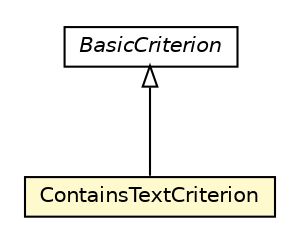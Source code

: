 #!/usr/local/bin/dot
#
# Class diagram 
# Generated by UMLGraph version R5_6_6-8-g8d7759 (http://www.umlgraph.org/)
#

digraph G {
	edge [fontname="Helvetica",fontsize=10,labelfontname="Helvetica",labelfontsize=10];
	node [fontname="Helvetica",fontsize=10,shape=plaintext];
	nodesep=0.25;
	ranksep=0.5;
	// org.dayatang.domain.internal.ContainsTextCriterion
	c33022 [label=<<table title="org.dayatang.domain.internal.ContainsTextCriterion" border="0" cellborder="1" cellspacing="0" cellpadding="2" port="p" bgcolor="lemonChiffon" href="./ContainsTextCriterion.html">
		<tr><td><table border="0" cellspacing="0" cellpadding="1">
<tr><td align="center" balign="center"> ContainsTextCriterion </td></tr>
		</table></td></tr>
		</table>>, URL="./ContainsTextCriterion.html", fontname="Helvetica", fontcolor="black", fontsize=10.0];
	// org.dayatang.domain.internal.BasicCriterion
	c33024 [label=<<table title="org.dayatang.domain.internal.BasicCriterion" border="0" cellborder="1" cellspacing="0" cellpadding="2" port="p" href="./BasicCriterion.html">
		<tr><td><table border="0" cellspacing="0" cellpadding="1">
<tr><td align="center" balign="center"><font face="Helvetica-Oblique"> BasicCriterion </font></td></tr>
		</table></td></tr>
		</table>>, URL="./BasicCriterion.html", fontname="Helvetica", fontcolor="black", fontsize=10.0];
	//org.dayatang.domain.internal.ContainsTextCriterion extends org.dayatang.domain.internal.BasicCriterion
	c33024:p -> c33022:p [dir=back,arrowtail=empty];
}

